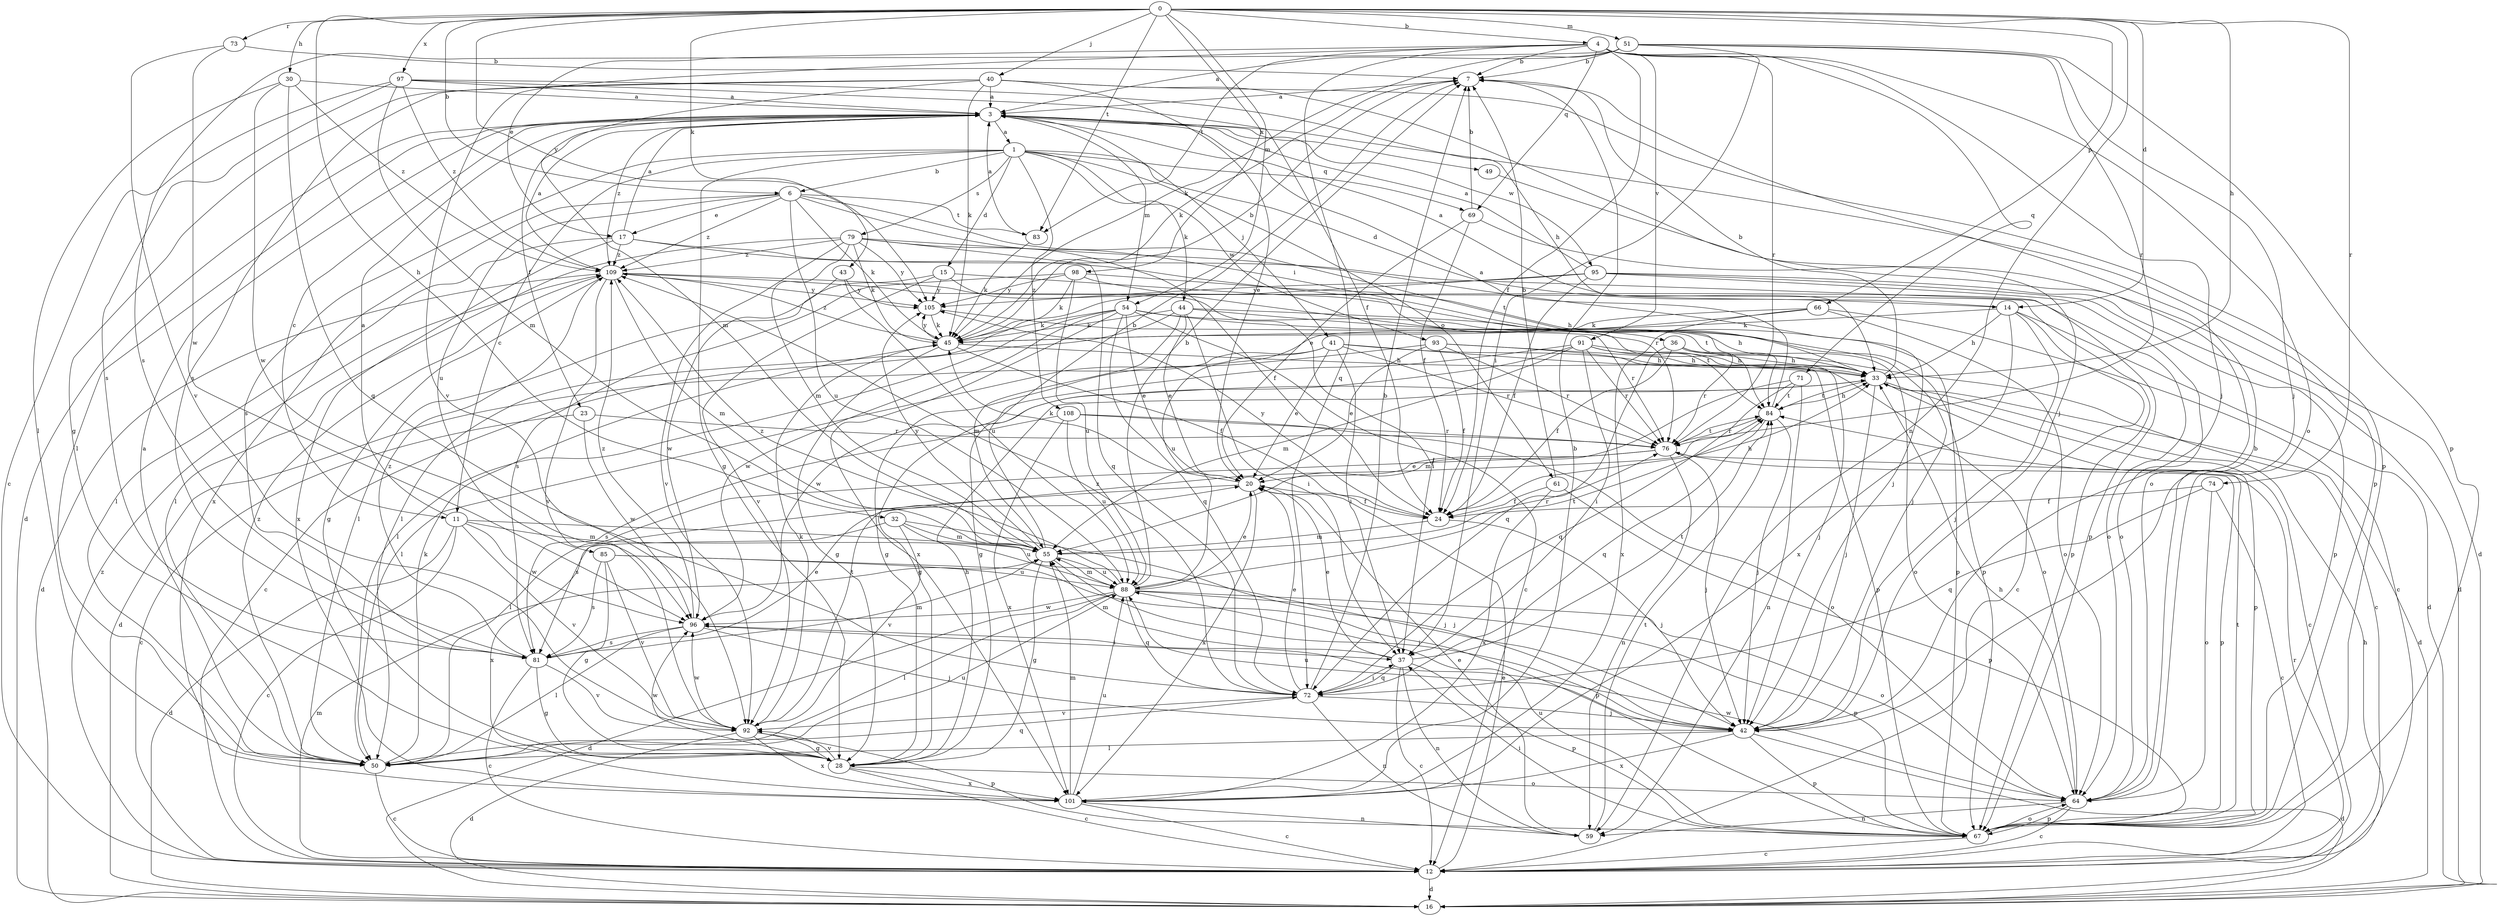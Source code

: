 strict digraph  {
0;
1;
3;
4;
6;
7;
11;
12;
14;
15;
16;
17;
20;
23;
24;
28;
30;
32;
33;
36;
37;
40;
41;
42;
43;
44;
45;
49;
50;
51;
54;
55;
59;
61;
64;
66;
67;
69;
71;
72;
73;
74;
76;
79;
81;
83;
84;
85;
88;
91;
92;
93;
95;
96;
97;
98;
101;
105;
108;
109;
0 -> 4  [label=b];
0 -> 6  [label=b];
0 -> 14  [label=d];
0 -> 30  [label=h];
0 -> 32  [label=h];
0 -> 33  [label=h];
0 -> 40  [label=j];
0 -> 43  [label=k];
0 -> 51  [label=m];
0 -> 54  [label=m];
0 -> 59  [label=n];
0 -> 66  [label=p];
0 -> 73  [label=r];
0 -> 74  [label=r];
0 -> 83  [label=t];
0 -> 97  [label=x];
0 -> 98  [label=x];
0 -> 105  [label=y];
1 -> 6  [label=b];
1 -> 11  [label=c];
1 -> 14  [label=d];
1 -> 15  [label=d];
1 -> 28  [label=g];
1 -> 44  [label=k];
1 -> 61  [label=o];
1 -> 69  [label=q];
1 -> 79  [label=s];
1 -> 81  [label=s];
1 -> 93  [label=w];
1 -> 108  [label=z];
3 -> 1  [label=a];
3 -> 11  [label=c];
3 -> 16  [label=d];
3 -> 23  [label=f];
3 -> 41  [label=j];
3 -> 49  [label=l];
3 -> 50  [label=l];
3 -> 54  [label=m];
3 -> 67  [label=p];
3 -> 95  [label=w];
3 -> 109  [label=z];
4 -> 7  [label=b];
4 -> 17  [label=e];
4 -> 24  [label=f];
4 -> 42  [label=j];
4 -> 64  [label=o];
4 -> 69  [label=q];
4 -> 71  [label=q];
4 -> 72  [label=q];
4 -> 76  [label=r];
4 -> 83  [label=t];
4 -> 91  [label=v];
4 -> 92  [label=v];
6 -> 17  [label=e];
6 -> 36  [label=i];
6 -> 45  [label=k];
6 -> 83  [label=t];
6 -> 84  [label=t];
6 -> 85  [label=u];
6 -> 88  [label=u];
6 -> 101  [label=x];
6 -> 109  [label=z];
7 -> 3  [label=a];
7 -> 45  [label=k];
11 -> 3  [label=a];
11 -> 12  [label=c];
11 -> 16  [label=d];
11 -> 42  [label=j];
11 -> 55  [label=m];
11 -> 92  [label=v];
11 -> 96  [label=w];
12 -> 16  [label=d];
12 -> 20  [label=e];
12 -> 55  [label=m];
12 -> 76  [label=r];
12 -> 109  [label=z];
14 -> 3  [label=a];
14 -> 12  [label=c];
14 -> 16  [label=d];
14 -> 33  [label=h];
14 -> 42  [label=j];
14 -> 45  [label=k];
14 -> 101  [label=x];
15 -> 37  [label=i];
15 -> 42  [label=j];
15 -> 50  [label=l];
15 -> 92  [label=v];
15 -> 105  [label=y];
16 -> 33  [label=h];
17 -> 3  [label=a];
17 -> 50  [label=l];
17 -> 67  [label=p];
17 -> 76  [label=r];
17 -> 101  [label=x];
17 -> 109  [label=z];
20 -> 24  [label=f];
20 -> 45  [label=k];
20 -> 81  [label=s];
20 -> 101  [label=x];
23 -> 12  [label=c];
23 -> 76  [label=r];
23 -> 96  [label=w];
24 -> 33  [label=h];
24 -> 42  [label=j];
24 -> 55  [label=m];
24 -> 105  [label=y];
28 -> 12  [label=c];
28 -> 33  [label=h];
28 -> 64  [label=o];
28 -> 92  [label=v];
28 -> 96  [label=w];
28 -> 101  [label=x];
30 -> 3  [label=a];
30 -> 50  [label=l];
30 -> 72  [label=q];
30 -> 96  [label=w];
30 -> 109  [label=z];
32 -> 42  [label=j];
32 -> 55  [label=m];
32 -> 88  [label=u];
32 -> 92  [label=v];
32 -> 101  [label=x];
33 -> 7  [label=b];
33 -> 12  [label=c];
33 -> 16  [label=d];
33 -> 28  [label=g];
33 -> 42  [label=j];
33 -> 67  [label=p];
33 -> 84  [label=t];
36 -> 24  [label=f];
36 -> 33  [label=h];
36 -> 64  [label=o];
36 -> 72  [label=q];
36 -> 76  [label=r];
37 -> 12  [label=c];
37 -> 20  [label=e];
37 -> 55  [label=m];
37 -> 59  [label=n];
37 -> 67  [label=p];
37 -> 72  [label=q];
37 -> 84  [label=t];
40 -> 3  [label=a];
40 -> 20  [label=e];
40 -> 28  [label=g];
40 -> 42  [label=j];
40 -> 45  [label=k];
40 -> 55  [label=m];
40 -> 67  [label=p];
40 -> 81  [label=s];
41 -> 16  [label=d];
41 -> 20  [label=e];
41 -> 33  [label=h];
41 -> 37  [label=i];
41 -> 50  [label=l];
41 -> 67  [label=p];
41 -> 76  [label=r];
42 -> 16  [label=d];
42 -> 50  [label=l];
42 -> 67  [label=p];
42 -> 88  [label=u];
42 -> 101  [label=x];
43 -> 88  [label=u];
43 -> 96  [label=w];
43 -> 105  [label=y];
44 -> 12  [label=c];
44 -> 20  [label=e];
44 -> 33  [label=h];
44 -> 37  [label=i];
44 -> 45  [label=k];
44 -> 55  [label=m];
44 -> 67  [label=p];
45 -> 7  [label=b];
45 -> 24  [label=f];
45 -> 28  [label=g];
45 -> 33  [label=h];
45 -> 105  [label=y];
45 -> 109  [label=z];
49 -> 64  [label=o];
50 -> 3  [label=a];
50 -> 12  [label=c];
50 -> 45  [label=k];
50 -> 72  [label=q];
50 -> 88  [label=u];
50 -> 109  [label=z];
51 -> 3  [label=a];
51 -> 7  [label=b];
51 -> 37  [label=i];
51 -> 42  [label=j];
51 -> 45  [label=k];
51 -> 67  [label=p];
51 -> 76  [label=r];
51 -> 81  [label=s];
54 -> 12  [label=c];
54 -> 20  [label=e];
54 -> 45  [label=k];
54 -> 50  [label=l];
54 -> 67  [label=p];
54 -> 72  [label=q];
54 -> 84  [label=t];
54 -> 96  [label=w];
54 -> 101  [label=x];
55 -> 7  [label=b];
55 -> 28  [label=g];
55 -> 42  [label=j];
55 -> 76  [label=r];
55 -> 88  [label=u];
55 -> 105  [label=y];
59 -> 20  [label=e];
59 -> 84  [label=t];
61 -> 7  [label=b];
61 -> 24  [label=f];
61 -> 67  [label=p];
61 -> 101  [label=x];
64 -> 7  [label=b];
64 -> 12  [label=c];
64 -> 33  [label=h];
64 -> 59  [label=n];
64 -> 67  [label=p];
64 -> 96  [label=w];
66 -> 12  [label=c];
66 -> 45  [label=k];
66 -> 64  [label=o];
66 -> 88  [label=u];
66 -> 101  [label=x];
67 -> 12  [label=c];
67 -> 37  [label=i];
67 -> 64  [label=o];
67 -> 84  [label=t];
67 -> 88  [label=u];
69 -> 7  [label=b];
69 -> 16  [label=d];
69 -> 20  [label=e];
69 -> 24  [label=f];
71 -> 55  [label=m];
71 -> 59  [label=n];
71 -> 72  [label=q];
71 -> 84  [label=t];
72 -> 7  [label=b];
72 -> 20  [label=e];
72 -> 37  [label=i];
72 -> 42  [label=j];
72 -> 59  [label=n];
72 -> 92  [label=v];
72 -> 109  [label=z];
73 -> 7  [label=b];
73 -> 92  [label=v];
73 -> 96  [label=w];
74 -> 12  [label=c];
74 -> 24  [label=f];
74 -> 64  [label=o];
74 -> 72  [label=q];
76 -> 20  [label=e];
76 -> 42  [label=j];
76 -> 50  [label=l];
76 -> 59  [label=n];
76 -> 67  [label=p];
76 -> 84  [label=t];
79 -> 24  [label=f];
79 -> 42  [label=j];
79 -> 45  [label=k];
79 -> 50  [label=l];
79 -> 55  [label=m];
79 -> 72  [label=q];
79 -> 92  [label=v];
79 -> 105  [label=y];
79 -> 109  [label=z];
81 -> 12  [label=c];
81 -> 20  [label=e];
81 -> 28  [label=g];
81 -> 55  [label=m];
81 -> 92  [label=v];
81 -> 109  [label=z];
83 -> 3  [label=a];
83 -> 45  [label=k];
84 -> 3  [label=a];
84 -> 33  [label=h];
84 -> 42  [label=j];
84 -> 72  [label=q];
84 -> 76  [label=r];
85 -> 28  [label=g];
85 -> 67  [label=p];
85 -> 81  [label=s];
85 -> 88  [label=u];
85 -> 92  [label=v];
88 -> 7  [label=b];
88 -> 16  [label=d];
88 -> 20  [label=e];
88 -> 50  [label=l];
88 -> 55  [label=m];
88 -> 64  [label=o];
88 -> 67  [label=p];
88 -> 72  [label=q];
88 -> 84  [label=t];
88 -> 96  [label=w];
88 -> 109  [label=z];
91 -> 12  [label=c];
91 -> 28  [label=g];
91 -> 33  [label=h];
91 -> 37  [label=i];
91 -> 42  [label=j];
91 -> 55  [label=m];
91 -> 76  [label=r];
91 -> 96  [label=w];
92 -> 16  [label=d];
92 -> 28  [label=g];
92 -> 45  [label=k];
92 -> 67  [label=p];
92 -> 84  [label=t];
92 -> 96  [label=w];
92 -> 101  [label=x];
93 -> 20  [label=e];
93 -> 24  [label=f];
93 -> 28  [label=g];
93 -> 33  [label=h];
93 -> 64  [label=o];
93 -> 76  [label=r];
95 -> 3  [label=a];
95 -> 16  [label=d];
95 -> 24  [label=f];
95 -> 50  [label=l];
95 -> 64  [label=o];
95 -> 67  [label=p];
95 -> 105  [label=y];
96 -> 37  [label=i];
96 -> 42  [label=j];
96 -> 50  [label=l];
96 -> 81  [label=s];
96 -> 109  [label=z];
97 -> 3  [label=a];
97 -> 12  [label=c];
97 -> 24  [label=f];
97 -> 33  [label=h];
97 -> 55  [label=m];
97 -> 81  [label=s];
97 -> 109  [label=z];
98 -> 33  [label=h];
98 -> 45  [label=k];
98 -> 81  [label=s];
98 -> 84  [label=t];
98 -> 88  [label=u];
98 -> 105  [label=y];
101 -> 7  [label=b];
101 -> 12  [label=c];
101 -> 55  [label=m];
101 -> 59  [label=n];
101 -> 88  [label=u];
105 -> 45  [label=k];
105 -> 76  [label=r];
108 -> 64  [label=o];
108 -> 76  [label=r];
108 -> 81  [label=s];
108 -> 88  [label=u];
108 -> 101  [label=x];
109 -> 3  [label=a];
109 -> 16  [label=d];
109 -> 28  [label=g];
109 -> 55  [label=m];
109 -> 64  [label=o];
109 -> 67  [label=p];
109 -> 92  [label=v];
109 -> 105  [label=y];
}
